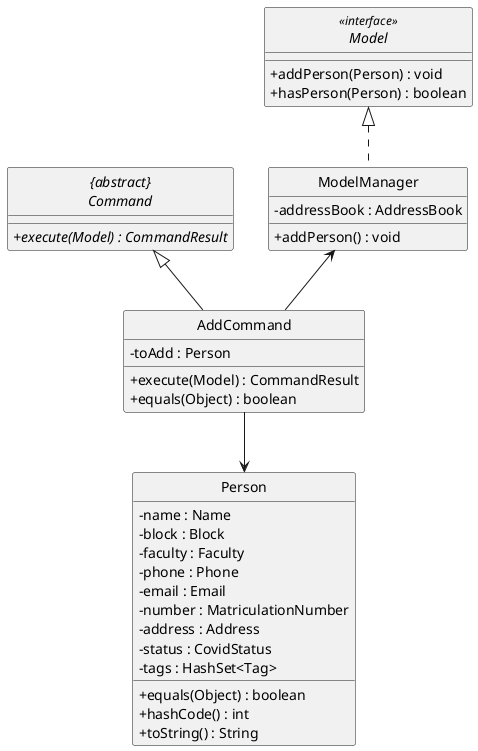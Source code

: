 @startuml
skinparam backgroundColor #ffffff
skinparam classAttributeIconSize 0
hide circle

abstract class "{abstract}\nCommand" {
    + {abstract} execute(Model) : CommandResult
}

interface Model <<interface>> {
    + addPerson(Person) : void
    + hasPerson(Person) : boolean
}

class ModelManager implements Model{
    -addressBook : AddressBook
    +addPerson() : void
}

class Person {
    /' Fields '/
     -name : Name
     -block : Block
     -faculty : Faculty
     -phone : Phone
     -email : Email
     -number : MatriculationNumber
     -address : Address
     -status : CovidStatus
     -tags : HashSet<Tag>

    /' Methods '/
    + equals(Object) : boolean
    + hashCode() : int
    + toString() : String
}

class AddCommand {
    /' Fields '/
    - toAdd : Person

    /' Methods '/
    + execute(Model) : CommandResult
    + equals(Object) : boolean
}

ModelManager <-- AddCommand
"{abstract}\nCommand" <|-- AddCommand
AddCommand --> Person
@enduml
